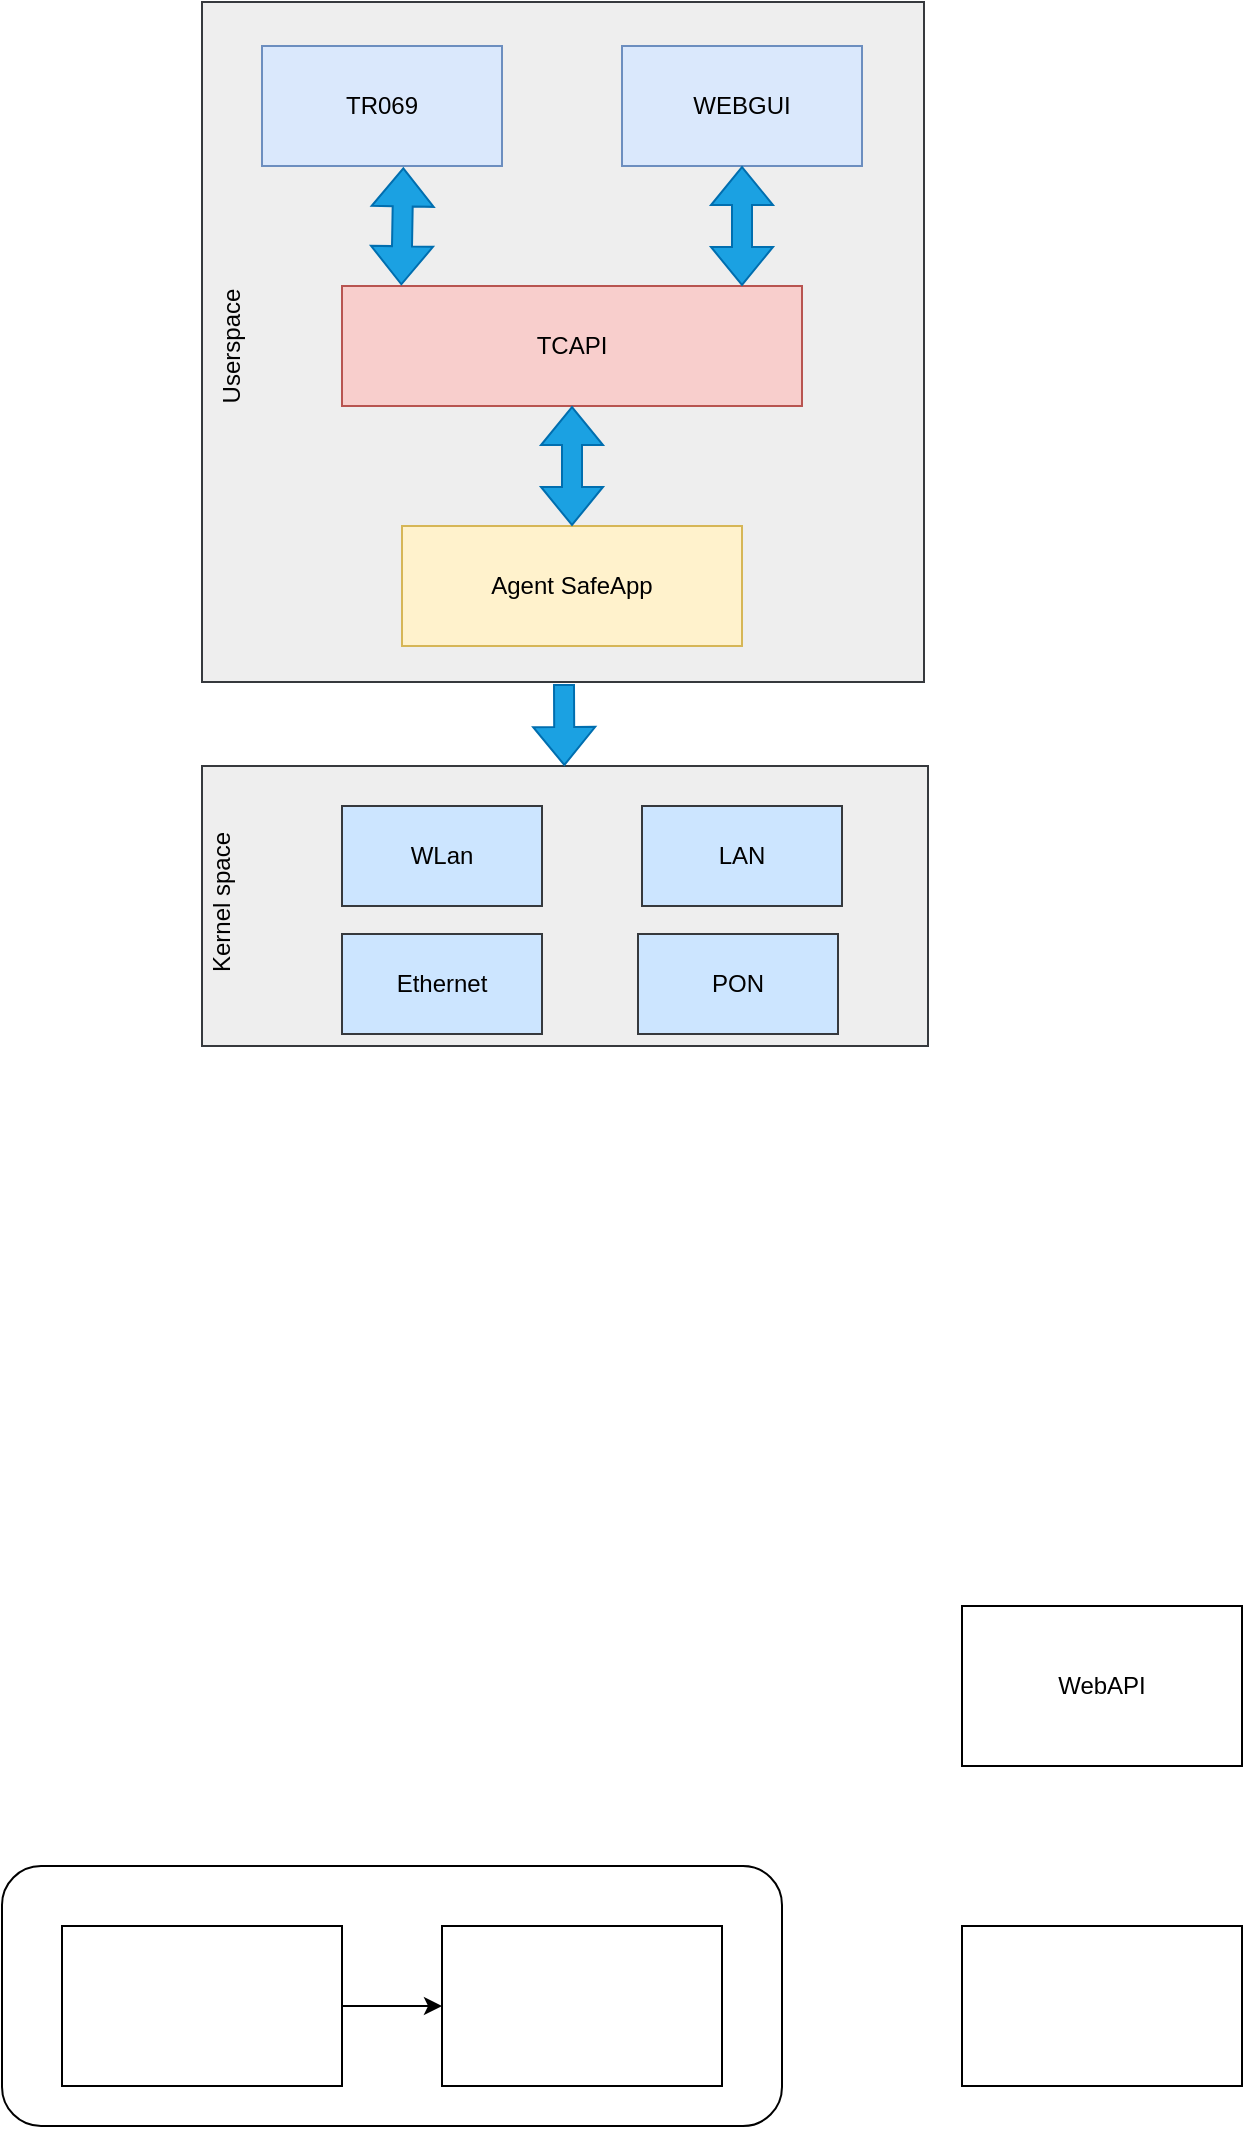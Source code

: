 <mxfile version="17.0.0" type="github">
  <diagram id="qp7meZ9fyToWihRMTy-W" name="Page-1">
    <mxGraphModel dx="1183" dy="668" grid="1" gridSize="10" guides="1" tooltips="1" connect="1" arrows="1" fold="1" page="1" pageScale="1" pageWidth="150000" pageHeight="150000" math="0" shadow="0">
      <root>
        <mxCell id="0" />
        <mxCell id="1" parent="0" />
        <mxCell id="mK8-xpyxY12oYqtk83cb-34" value="" style="rounded=1;whiteSpace=wrap;html=1;" vertex="1" parent="1">
          <mxGeometry x="110" y="1050" width="390" height="130" as="geometry" />
        </mxCell>
        <mxCell id="mK8-xpyxY12oYqtk83cb-23" value="" style="rounded=0;whiteSpace=wrap;html=1;fillColor=#eeeeee;strokeColor=#36393d;" vertex="1" parent="1">
          <mxGeometry x="210" y="500" width="363" height="140" as="geometry" />
        </mxCell>
        <mxCell id="mK8-xpyxY12oYqtk83cb-22" value="" style="rounded=0;whiteSpace=wrap;html=1;fillColor=#eeeeee;strokeColor=#36393d;" vertex="1" parent="1">
          <mxGeometry x="210" y="118" width="361" height="340" as="geometry" />
        </mxCell>
        <mxCell id="mK8-xpyxY12oYqtk83cb-6" value="TR069" style="rounded=0;whiteSpace=wrap;html=1;fillColor=#dae8fc;strokeColor=#6c8ebf;" vertex="1" parent="1">
          <mxGeometry x="240" y="140" width="120" height="60" as="geometry" />
        </mxCell>
        <mxCell id="mK8-xpyxY12oYqtk83cb-7" value="WEBGUI" style="rounded=0;whiteSpace=wrap;html=1;fillColor=#dae8fc;strokeColor=#6c8ebf;" vertex="1" parent="1">
          <mxGeometry x="420" y="140" width="120" height="60" as="geometry" />
        </mxCell>
        <mxCell id="mK8-xpyxY12oYqtk83cb-8" value="TCAPI" style="rounded=0;whiteSpace=wrap;html=1;fillColor=#f8cecc;strokeColor=#b85450;" vertex="1" parent="1">
          <mxGeometry x="280" y="260" width="230" height="60" as="geometry" />
        </mxCell>
        <mxCell id="mK8-xpyxY12oYqtk83cb-10" value="Agent SafeApp" style="rounded=0;whiteSpace=wrap;html=1;fillColor=#fff2cc;strokeColor=#d6b656;" vertex="1" parent="1">
          <mxGeometry x="310" y="380" width="170" height="60" as="geometry" />
        </mxCell>
        <mxCell id="mK8-xpyxY12oYqtk83cb-11" value="" style="shape=flexArrow;endArrow=classic;startArrow=classic;html=1;rounded=0;exitX=0.129;exitY=-0.006;exitDx=0;exitDy=0;exitPerimeter=0;entryX=0.589;entryY=1.011;entryDx=0;entryDy=0;entryPerimeter=0;fillColor=#1ba1e2;strokeColor=#006EAF;" edge="1" parent="1" source="mK8-xpyxY12oYqtk83cb-8" target="mK8-xpyxY12oYqtk83cb-6">
          <mxGeometry width="100" height="100" relative="1" as="geometry">
            <mxPoint x="240" y="320" as="sourcePoint" />
            <mxPoint x="340" y="220" as="targetPoint" />
          </mxGeometry>
        </mxCell>
        <mxCell id="mK8-xpyxY12oYqtk83cb-12" value="" style="shape=flexArrow;endArrow=classic;startArrow=classic;html=1;rounded=0;entryX=0.808;entryY=1;entryDx=0;entryDy=0;entryPerimeter=0;fillColor=#1ba1e2;strokeColor=#006EAF;" edge="1" parent="1">
          <mxGeometry width="100" height="100" relative="1" as="geometry">
            <mxPoint x="480" y="260" as="sourcePoint" />
            <mxPoint x="480" y="200" as="targetPoint" />
          </mxGeometry>
        </mxCell>
        <mxCell id="mK8-xpyxY12oYqtk83cb-13" value="" style="shape=flexArrow;endArrow=classic;startArrow=classic;html=1;rounded=0;entryX=0.5;entryY=1;entryDx=0;entryDy=0;exitX=0.5;exitY=0;exitDx=0;exitDy=0;fillColor=#1ba1e2;strokeColor=#006EAF;" edge="1" parent="1" source="mK8-xpyxY12oYqtk83cb-10" target="mK8-xpyxY12oYqtk83cb-8">
          <mxGeometry width="100" height="100" relative="1" as="geometry">
            <mxPoint x="395.2" y="420" as="sourcePoint" />
            <mxPoint x="394.66" y="340" as="targetPoint" />
          </mxGeometry>
        </mxCell>
        <mxCell id="mK8-xpyxY12oYqtk83cb-16" value="Ethernet" style="rounded=0;whiteSpace=wrap;html=1;fillColor=#cce5ff;strokeColor=#36393d;" vertex="1" parent="1">
          <mxGeometry x="280" y="584" width="100" height="50" as="geometry" />
        </mxCell>
        <mxCell id="mK8-xpyxY12oYqtk83cb-17" value="WLan" style="rounded=0;whiteSpace=wrap;html=1;fillColor=#cce5ff;strokeColor=#36393d;" vertex="1" parent="1">
          <mxGeometry x="280" y="520" width="100" height="50" as="geometry" />
        </mxCell>
        <mxCell id="mK8-xpyxY12oYqtk83cb-18" value="LAN" style="rounded=0;whiteSpace=wrap;html=1;fillColor=#cce5ff;strokeColor=#36393d;" vertex="1" parent="1">
          <mxGeometry x="430" y="520" width="100" height="50" as="geometry" />
        </mxCell>
        <mxCell id="mK8-xpyxY12oYqtk83cb-19" value="PON" style="rounded=0;whiteSpace=wrap;html=1;fillColor=#cce5ff;strokeColor=#36393d;" vertex="1" parent="1">
          <mxGeometry x="428" y="584" width="100" height="50" as="geometry" />
        </mxCell>
        <mxCell id="mK8-xpyxY12oYqtk83cb-24" value="Userspace" style="text;html=1;strokeColor=none;fillColor=none;align=center;verticalAlign=middle;whiteSpace=wrap;rounded=0;rotation=-90;" vertex="1" parent="1">
          <mxGeometry x="170" y="270" width="110" height="40" as="geometry" />
        </mxCell>
        <mxCell id="mK8-xpyxY12oYqtk83cb-25" value="Kernel space" style="text;html=1;strokeColor=none;fillColor=none;align=center;verticalAlign=middle;whiteSpace=wrap;rounded=0;rotation=-90;" vertex="1" parent="1">
          <mxGeometry x="165" y="548" width="110" height="40" as="geometry" />
        </mxCell>
        <mxCell id="mK8-xpyxY12oYqtk83cb-28" value="" style="shape=flexArrow;endArrow=classic;html=1;rounded=0;fillColor=#1ba1e2;strokeColor=#006EAF;" edge="1" parent="1" target="mK8-xpyxY12oYqtk83cb-23">
          <mxGeometry width="50" height="50" relative="1" as="geometry">
            <mxPoint x="391" y="459" as="sourcePoint" />
            <mxPoint x="389" y="497" as="targetPoint" />
          </mxGeometry>
        </mxCell>
        <mxCell id="mK8-xpyxY12oYqtk83cb-30" value="" style="rounded=0;whiteSpace=wrap;html=1;" vertex="1" parent="1">
          <mxGeometry x="140" y="1080" width="140" height="80" as="geometry" />
        </mxCell>
        <mxCell id="mK8-xpyxY12oYqtk83cb-31" value="" style="rounded=0;whiteSpace=wrap;html=1;" vertex="1" parent="1">
          <mxGeometry x="330" y="1080" width="140" height="80" as="geometry" />
        </mxCell>
        <mxCell id="mK8-xpyxY12oYqtk83cb-32" value="" style="rounded=0;whiteSpace=wrap;html=1;" vertex="1" parent="1">
          <mxGeometry x="590" y="1080" width="140" height="80" as="geometry" />
        </mxCell>
        <mxCell id="mK8-xpyxY12oYqtk83cb-33" value="WebAPI" style="rounded=0;whiteSpace=wrap;html=1;" vertex="1" parent="1">
          <mxGeometry x="590" y="920" width="140" height="80" as="geometry" />
        </mxCell>
        <mxCell id="mK8-xpyxY12oYqtk83cb-35" value="" style="endArrow=classic;html=1;rounded=0;exitX=1;exitY=0.5;exitDx=0;exitDy=0;entryX=0;entryY=0.5;entryDx=0;entryDy=0;" edge="1" parent="1" source="mK8-xpyxY12oYqtk83cb-30" target="mK8-xpyxY12oYqtk83cb-31">
          <mxGeometry width="50" height="50" relative="1" as="geometry">
            <mxPoint x="280" y="1140" as="sourcePoint" />
            <mxPoint x="330" y="1090" as="targetPoint" />
          </mxGeometry>
        </mxCell>
      </root>
    </mxGraphModel>
  </diagram>
</mxfile>
